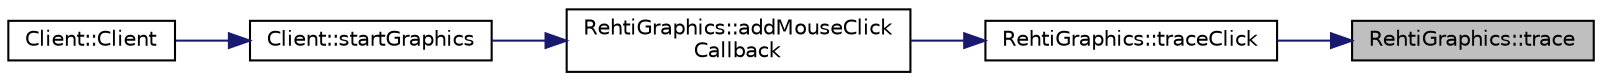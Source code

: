 digraph "RehtiGraphics::trace"
{
 // LATEX_PDF_SIZE
  edge [fontname="Helvetica",fontsize="10",labelfontname="Helvetica",labelfontsize="10"];
  node [fontname="Helvetica",fontsize="10",shape=record];
  rankdir="RL";
  Node1 [label="RehtiGraphics::trace",height=0.2,width=0.4,color="black", fillcolor="grey75", style="filled", fontcolor="black",tooltip="Traces a given ray against a given bounding box."];
  Node1 -> Node2 [dir="back",color="midnightblue",fontsize="10",style="solid",fontname="Helvetica"];
  Node2 [label="RehtiGraphics::traceClick",height=0.2,width=0.4,color="black", fillcolor="white", style="filled",URL="$classRehtiGraphics.html#a1cfaaeadfe98542d6819596175eac875",tooltip="Traces a ray against all bounding boxes, starting with objects, then characters and lastly the map."];
  Node2 -> Node3 [dir="back",color="midnightblue",fontsize="10",style="solid",fontname="Helvetica"];
  Node3 [label="RehtiGraphics::addMouseClick\lCallback",height=0.2,width=0.4,color="black", fillcolor="white", style="filled",URL="$classRehtiGraphics.html#a3e448f8ad5fd760e066f3be8fd627b48",tooltip="Adds a mouse click callback."];
  Node3 -> Node4 [dir="back",color="midnightblue",fontsize="10",style="solid",fontname="Helvetica"];
  Node4 [label="Client::startGraphics",height=0.2,width=0.4,color="black", fillcolor="white", style="filled",URL="$classClient.html#a7b7406bdc248547627fd669a92b86d6c",tooltip="Starts the graphics library."];
  Node4 -> Node5 [dir="back",color="midnightblue",fontsize="10",style="solid",fontname="Helvetica"];
  Node5 [label="Client::Client",height=0.2,width=0.4,color="black", fillcolor="white", style="filled",URL="$classClient.html#ad3e41ed92e71d5c3717db96e68b9541b",tooltip=" "];
}
